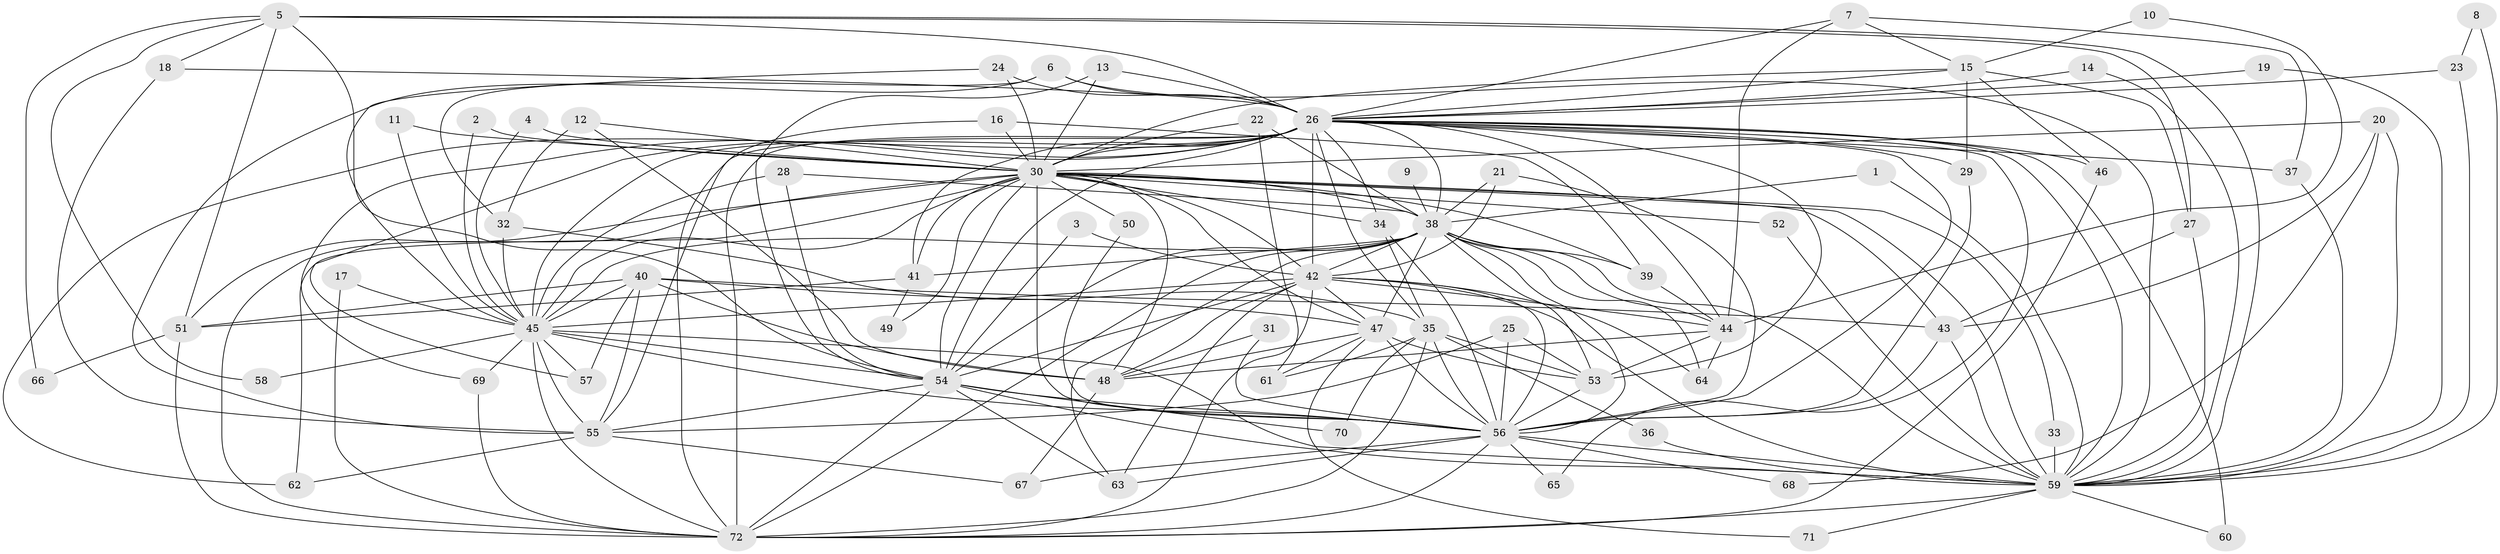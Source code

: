 // original degree distribution, {15: 0.006944444444444444, 28: 0.006944444444444444, 23: 0.013888888888888888, 18: 0.006944444444444444, 27: 0.006944444444444444, 24: 0.013888888888888888, 17: 0.006944444444444444, 25: 0.006944444444444444, 12: 0.006944444444444444, 2: 0.4722222222222222, 4: 0.10416666666666667, 9: 0.006944444444444444, 3: 0.24305555555555555, 6: 0.020833333333333332, 5: 0.05555555555555555, 8: 0.006944444444444444, 7: 0.013888888888888888}
// Generated by graph-tools (version 1.1) at 2025/49/03/09/25 03:49:34]
// undirected, 72 vertices, 209 edges
graph export_dot {
graph [start="1"]
  node [color=gray90,style=filled];
  1;
  2;
  3;
  4;
  5;
  6;
  7;
  8;
  9;
  10;
  11;
  12;
  13;
  14;
  15;
  16;
  17;
  18;
  19;
  20;
  21;
  22;
  23;
  24;
  25;
  26;
  27;
  28;
  29;
  30;
  31;
  32;
  33;
  34;
  35;
  36;
  37;
  38;
  39;
  40;
  41;
  42;
  43;
  44;
  45;
  46;
  47;
  48;
  49;
  50;
  51;
  52;
  53;
  54;
  55;
  56;
  57;
  58;
  59;
  60;
  61;
  62;
  63;
  64;
  65;
  66;
  67;
  68;
  69;
  70;
  71;
  72;
  1 -- 38 [weight=1.0];
  1 -- 59 [weight=1.0];
  2 -- 30 [weight=1.0];
  2 -- 45 [weight=1.0];
  3 -- 42 [weight=1.0];
  3 -- 54 [weight=1.0];
  4 -- 30 [weight=1.0];
  4 -- 45 [weight=1.0];
  5 -- 18 [weight=1.0];
  5 -- 26 [weight=1.0];
  5 -- 27 [weight=1.0];
  5 -- 51 [weight=1.0];
  5 -- 54 [weight=1.0];
  5 -- 58 [weight=1.0];
  5 -- 59 [weight=1.0];
  5 -- 66 [weight=1.0];
  6 -- 26 [weight=1.0];
  6 -- 32 [weight=1.0];
  6 -- 55 [weight=1.0];
  6 -- 59 [weight=1.0];
  7 -- 15 [weight=1.0];
  7 -- 26 [weight=1.0];
  7 -- 37 [weight=1.0];
  7 -- 44 [weight=1.0];
  8 -- 23 [weight=1.0];
  8 -- 59 [weight=1.0];
  9 -- 38 [weight=1.0];
  10 -- 15 [weight=1.0];
  10 -- 44 [weight=1.0];
  11 -- 30 [weight=1.0];
  11 -- 45 [weight=1.0];
  12 -- 30 [weight=1.0];
  12 -- 32 [weight=1.0];
  12 -- 48 [weight=1.0];
  13 -- 26 [weight=1.0];
  13 -- 30 [weight=1.0];
  13 -- 54 [weight=1.0];
  14 -- 26 [weight=1.0];
  14 -- 59 [weight=1.0];
  15 -- 26 [weight=1.0];
  15 -- 27 [weight=1.0];
  15 -- 29 [weight=1.0];
  15 -- 30 [weight=1.0];
  15 -- 46 [weight=1.0];
  16 -- 30 [weight=1.0];
  16 -- 39 [weight=1.0];
  16 -- 72 [weight=1.0];
  17 -- 45 [weight=1.0];
  17 -- 72 [weight=1.0];
  18 -- 26 [weight=1.0];
  18 -- 55 [weight=1.0];
  19 -- 26 [weight=1.0];
  19 -- 59 [weight=1.0];
  20 -- 30 [weight=1.0];
  20 -- 43 [weight=1.0];
  20 -- 59 [weight=1.0];
  20 -- 68 [weight=1.0];
  21 -- 38 [weight=1.0];
  21 -- 42 [weight=1.0];
  21 -- 56 [weight=1.0];
  22 -- 30 [weight=1.0];
  22 -- 38 [weight=1.0];
  22 -- 61 [weight=1.0];
  23 -- 26 [weight=1.0];
  23 -- 59 [weight=1.0];
  24 -- 26 [weight=1.0];
  24 -- 30 [weight=1.0];
  24 -- 45 [weight=1.0];
  25 -- 53 [weight=1.0];
  25 -- 55 [weight=1.0];
  25 -- 56 [weight=1.0];
  26 -- 29 [weight=1.0];
  26 -- 30 [weight=2.0];
  26 -- 34 [weight=1.0];
  26 -- 35 [weight=1.0];
  26 -- 37 [weight=1.0];
  26 -- 38 [weight=2.0];
  26 -- 41 [weight=1.0];
  26 -- 42 [weight=3.0];
  26 -- 44 [weight=1.0];
  26 -- 45 [weight=2.0];
  26 -- 46 [weight=1.0];
  26 -- 53 [weight=2.0];
  26 -- 54 [weight=2.0];
  26 -- 55 [weight=1.0];
  26 -- 56 [weight=2.0];
  26 -- 57 [weight=1.0];
  26 -- 59 [weight=2.0];
  26 -- 60 [weight=1.0];
  26 -- 62 [weight=1.0];
  26 -- 65 [weight=1.0];
  26 -- 69 [weight=1.0];
  26 -- 72 [weight=3.0];
  27 -- 43 [weight=1.0];
  27 -- 59 [weight=1.0];
  28 -- 38 [weight=1.0];
  28 -- 45 [weight=1.0];
  28 -- 54 [weight=1.0];
  29 -- 56 [weight=1.0];
  30 -- 33 [weight=1.0];
  30 -- 34 [weight=1.0];
  30 -- 38 [weight=1.0];
  30 -- 39 [weight=1.0];
  30 -- 41 [weight=1.0];
  30 -- 42 [weight=2.0];
  30 -- 43 [weight=1.0];
  30 -- 45 [weight=1.0];
  30 -- 47 [weight=1.0];
  30 -- 48 [weight=1.0];
  30 -- 49 [weight=1.0];
  30 -- 50 [weight=1.0];
  30 -- 51 [weight=2.0];
  30 -- 52 [weight=2.0];
  30 -- 54 [weight=1.0];
  30 -- 56 [weight=3.0];
  30 -- 59 [weight=3.0];
  30 -- 62 [weight=1.0];
  30 -- 72 [weight=1.0];
  31 -- 48 [weight=1.0];
  31 -- 56 [weight=1.0];
  32 -- 35 [weight=1.0];
  32 -- 45 [weight=1.0];
  33 -- 59 [weight=1.0];
  34 -- 35 [weight=1.0];
  34 -- 56 [weight=1.0];
  35 -- 36 [weight=1.0];
  35 -- 53 [weight=1.0];
  35 -- 56 [weight=1.0];
  35 -- 61 [weight=1.0];
  35 -- 70 [weight=1.0];
  35 -- 72 [weight=1.0];
  36 -- 59 [weight=1.0];
  37 -- 59 [weight=1.0];
  38 -- 39 [weight=1.0];
  38 -- 41 [weight=1.0];
  38 -- 42 [weight=1.0];
  38 -- 44 [weight=1.0];
  38 -- 45 [weight=1.0];
  38 -- 47 [weight=1.0];
  38 -- 53 [weight=1.0];
  38 -- 54 [weight=2.0];
  38 -- 56 [weight=3.0];
  38 -- 59 [weight=1.0];
  38 -- 63 [weight=1.0];
  38 -- 64 [weight=1.0];
  38 -- 72 [weight=1.0];
  39 -- 44 [weight=1.0];
  40 -- 43 [weight=1.0];
  40 -- 45 [weight=1.0];
  40 -- 47 [weight=1.0];
  40 -- 48 [weight=1.0];
  40 -- 51 [weight=1.0];
  40 -- 55 [weight=1.0];
  40 -- 57 [weight=1.0];
  41 -- 49 [weight=1.0];
  41 -- 51 [weight=1.0];
  42 -- 44 [weight=1.0];
  42 -- 45 [weight=1.0];
  42 -- 47 [weight=1.0];
  42 -- 48 [weight=1.0];
  42 -- 54 [weight=1.0];
  42 -- 56 [weight=1.0];
  42 -- 59 [weight=1.0];
  42 -- 63 [weight=1.0];
  42 -- 64 [weight=1.0];
  42 -- 72 [weight=1.0];
  43 -- 56 [weight=1.0];
  43 -- 59 [weight=1.0];
  44 -- 48 [weight=1.0];
  44 -- 53 [weight=1.0];
  44 -- 64 [weight=1.0];
  45 -- 54 [weight=2.0];
  45 -- 55 [weight=2.0];
  45 -- 56 [weight=1.0];
  45 -- 57 [weight=1.0];
  45 -- 58 [weight=1.0];
  45 -- 59 [weight=1.0];
  45 -- 69 [weight=1.0];
  45 -- 72 [weight=2.0];
  46 -- 72 [weight=1.0];
  47 -- 48 [weight=1.0];
  47 -- 53 [weight=1.0];
  47 -- 56 [weight=1.0];
  47 -- 61 [weight=1.0];
  47 -- 71 [weight=1.0];
  48 -- 67 [weight=1.0];
  50 -- 56 [weight=1.0];
  51 -- 66 [weight=1.0];
  51 -- 72 [weight=1.0];
  52 -- 59 [weight=1.0];
  53 -- 56 [weight=1.0];
  54 -- 55 [weight=1.0];
  54 -- 56 [weight=1.0];
  54 -- 59 [weight=1.0];
  54 -- 63 [weight=1.0];
  54 -- 70 [weight=1.0];
  54 -- 72 [weight=2.0];
  55 -- 62 [weight=1.0];
  55 -- 67 [weight=1.0];
  56 -- 59 [weight=1.0];
  56 -- 63 [weight=1.0];
  56 -- 65 [weight=1.0];
  56 -- 67 [weight=1.0];
  56 -- 68 [weight=1.0];
  56 -- 72 [weight=1.0];
  59 -- 60 [weight=1.0];
  59 -- 71 [weight=1.0];
  59 -- 72 [weight=1.0];
  69 -- 72 [weight=1.0];
}
